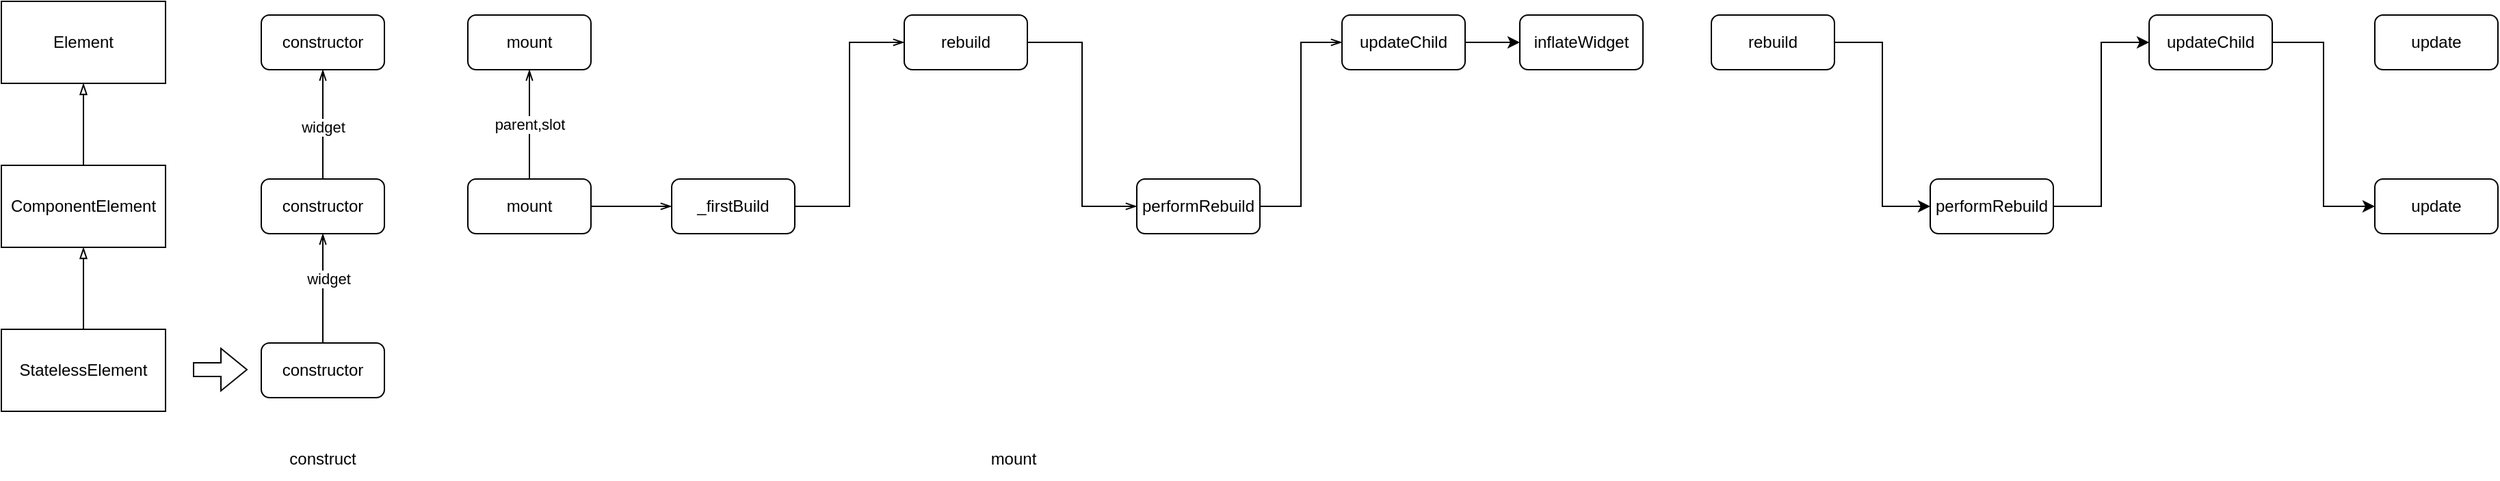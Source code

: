 <mxfile version="15.7.0" type="github">
  <diagram id="C5RBs43oDa-KdzZeNtuy" name="Page-1">
    <mxGraphModel dx="1298" dy="684" grid="1" gridSize="10" guides="1" tooltips="1" connect="1" arrows="1" fold="1" page="1" pageScale="1" pageWidth="1200" pageHeight="1600" math="0" shadow="0">
      <root>
        <mxCell id="WIyWlLk6GJQsqaUBKTNV-0" />
        <mxCell id="WIyWlLk6GJQsqaUBKTNV-1" parent="WIyWlLk6GJQsqaUBKTNV-0" />
        <mxCell id="9cUkJG0n4awL6qod9hBZ-3" style="edgeStyle=orthogonalEdgeStyle;rounded=0;orthogonalLoop=1;jettySize=auto;html=1;exitX=0.5;exitY=0;exitDx=0;exitDy=0;entryX=0.5;entryY=1;entryDx=0;entryDy=0;endArrow=blockThin;endFill=0;" parent="WIyWlLk6GJQsqaUBKTNV-1" source="9cUkJG0n4awL6qod9hBZ-0" target="9cUkJG0n4awL6qod9hBZ-1" edge="1">
          <mxGeometry relative="1" as="geometry" />
        </mxCell>
        <mxCell id="9cUkJG0n4awL6qod9hBZ-0" value="StatelessElement" style="rounded=0;whiteSpace=wrap;html=1;" parent="WIyWlLk6GJQsqaUBKTNV-1" vertex="1">
          <mxGeometry x="20" y="410" width="120" height="60" as="geometry" />
        </mxCell>
        <mxCell id="9cUkJG0n4awL6qod9hBZ-4" style="edgeStyle=orthogonalEdgeStyle;rounded=0;orthogonalLoop=1;jettySize=auto;html=1;exitX=0.5;exitY=0;exitDx=0;exitDy=0;entryX=0.5;entryY=1;entryDx=0;entryDy=0;endArrow=blockThin;endFill=0;" parent="WIyWlLk6GJQsqaUBKTNV-1" source="9cUkJG0n4awL6qod9hBZ-1" target="9cUkJG0n4awL6qod9hBZ-2" edge="1">
          <mxGeometry relative="1" as="geometry" />
        </mxCell>
        <mxCell id="9cUkJG0n4awL6qod9hBZ-1" value="ComponentElement" style="rounded=0;whiteSpace=wrap;html=1;" parent="WIyWlLk6GJQsqaUBKTNV-1" vertex="1">
          <mxGeometry x="20" y="290" width="120" height="60" as="geometry" />
        </mxCell>
        <mxCell id="9cUkJG0n4awL6qod9hBZ-2" value="Element" style="rounded=0;whiteSpace=wrap;html=1;" parent="WIyWlLk6GJQsqaUBKTNV-1" vertex="1">
          <mxGeometry x="20" y="170" width="120" height="60" as="geometry" />
        </mxCell>
        <mxCell id="9cUkJG0n4awL6qod9hBZ-5" value="construct" style="text;html=1;strokeColor=none;fillColor=none;align=center;verticalAlign=middle;whiteSpace=wrap;rounded=0;" parent="WIyWlLk6GJQsqaUBKTNV-1" vertex="1">
          <mxGeometry x="225" y="490" width="60" height="30" as="geometry" />
        </mxCell>
        <mxCell id="9cUkJG0n4awL6qod9hBZ-14" style="edgeStyle=orthogonalEdgeStyle;rounded=0;orthogonalLoop=1;jettySize=auto;html=1;exitX=0.5;exitY=0;exitDx=0;exitDy=0;entryX=0.5;entryY=1;entryDx=0;entryDy=0;endArrow=openThin;endFill=0;" parent="WIyWlLk6GJQsqaUBKTNV-1" source="9cUkJG0n4awL6qod9hBZ-11" target="9cUkJG0n4awL6qod9hBZ-12" edge="1">
          <mxGeometry relative="1" as="geometry" />
        </mxCell>
        <mxCell id="9cUkJG0n4awL6qod9hBZ-16" value="widget" style="edgeLabel;html=1;align=center;verticalAlign=middle;resizable=0;points=[];" parent="9cUkJG0n4awL6qod9hBZ-14" vertex="1" connectable="0">
          <mxGeometry x="0.175" y="-4" relative="1" as="geometry">
            <mxPoint as="offset" />
          </mxGeometry>
        </mxCell>
        <mxCell id="9cUkJG0n4awL6qod9hBZ-11" value="constructor" style="rounded=1;whiteSpace=wrap;html=1;" parent="WIyWlLk6GJQsqaUBKTNV-1" vertex="1">
          <mxGeometry x="210" y="420" width="90" height="40" as="geometry" />
        </mxCell>
        <mxCell id="9cUkJG0n4awL6qod9hBZ-15" style="edgeStyle=orthogonalEdgeStyle;rounded=0;orthogonalLoop=1;jettySize=auto;html=1;exitX=0.5;exitY=0;exitDx=0;exitDy=0;entryX=0.5;entryY=1;entryDx=0;entryDy=0;endArrow=openThin;endFill=0;" parent="WIyWlLk6GJQsqaUBKTNV-1" source="9cUkJG0n4awL6qod9hBZ-12" target="9cUkJG0n4awL6qod9hBZ-13" edge="1">
          <mxGeometry relative="1" as="geometry" />
        </mxCell>
        <mxCell id="9cUkJG0n4awL6qod9hBZ-17" value="widget" style="edgeLabel;html=1;align=center;verticalAlign=middle;resizable=0;points=[];" parent="9cUkJG0n4awL6qod9hBZ-15" vertex="1" connectable="0">
          <mxGeometry x="-0.05" relative="1" as="geometry">
            <mxPoint as="offset" />
          </mxGeometry>
        </mxCell>
        <mxCell id="9cUkJG0n4awL6qod9hBZ-12" value="constructor" style="rounded=1;whiteSpace=wrap;html=1;" parent="WIyWlLk6GJQsqaUBKTNV-1" vertex="1">
          <mxGeometry x="210" y="300" width="90" height="40" as="geometry" />
        </mxCell>
        <mxCell id="9cUkJG0n4awL6qod9hBZ-13" value="constructor" style="rounded=1;whiteSpace=wrap;html=1;" parent="WIyWlLk6GJQsqaUBKTNV-1" vertex="1">
          <mxGeometry x="210" y="180" width="90" height="40" as="geometry" />
        </mxCell>
        <mxCell id="9cUkJG0n4awL6qod9hBZ-21" style="edgeStyle=orthogonalEdgeStyle;rounded=0;orthogonalLoop=1;jettySize=auto;html=1;exitX=0.5;exitY=0;exitDx=0;exitDy=0;entryX=0.5;entryY=1;entryDx=0;entryDy=0;endArrow=openThin;endFill=0;" parent="WIyWlLk6GJQsqaUBKTNV-1" source="9cUkJG0n4awL6qod9hBZ-19" target="9cUkJG0n4awL6qod9hBZ-20" edge="1">
          <mxGeometry relative="1" as="geometry" />
        </mxCell>
        <mxCell id="9cUkJG0n4awL6qod9hBZ-22" value="parent,slot" style="edgeLabel;html=1;align=center;verticalAlign=middle;resizable=0;points=[];" parent="9cUkJG0n4awL6qod9hBZ-21" vertex="1" connectable="0">
          <mxGeometry relative="1" as="geometry">
            <mxPoint as="offset" />
          </mxGeometry>
        </mxCell>
        <mxCell id="9cUkJG0n4awL6qod9hBZ-34" style="edgeStyle=orthogonalEdgeStyle;rounded=0;orthogonalLoop=1;jettySize=auto;html=1;exitX=1;exitY=0.5;exitDx=0;exitDy=0;entryX=0;entryY=0.5;entryDx=0;entryDy=0;endArrow=openThin;endFill=0;" parent="WIyWlLk6GJQsqaUBKTNV-1" source="9cUkJG0n4awL6qod9hBZ-19" target="9cUkJG0n4awL6qod9hBZ-27" edge="1">
          <mxGeometry relative="1" as="geometry" />
        </mxCell>
        <mxCell id="9cUkJG0n4awL6qod9hBZ-19" value="mount" style="rounded=1;whiteSpace=wrap;html=1;" parent="WIyWlLk6GJQsqaUBKTNV-1" vertex="1">
          <mxGeometry x="361" y="300" width="90" height="40" as="geometry" />
        </mxCell>
        <mxCell id="9cUkJG0n4awL6qod9hBZ-20" value="mount" style="rounded=1;whiteSpace=wrap;html=1;" parent="WIyWlLk6GJQsqaUBKTNV-1" vertex="1">
          <mxGeometry x="361" y="180" width="90" height="40" as="geometry" />
        </mxCell>
        <mxCell id="9cUkJG0n4awL6qod9hBZ-25" value="" style="shape=flexArrow;endArrow=classic;html=1;rounded=0;" parent="WIyWlLk6GJQsqaUBKTNV-1" edge="1">
          <mxGeometry width="50" height="50" relative="1" as="geometry">
            <mxPoint x="160" y="439.5" as="sourcePoint" />
            <mxPoint x="200" y="439.5" as="targetPoint" />
          </mxGeometry>
        </mxCell>
        <mxCell id="9cUkJG0n4awL6qod9hBZ-29" style="edgeStyle=orthogonalEdgeStyle;rounded=0;orthogonalLoop=1;jettySize=auto;html=1;exitX=1;exitY=0.5;exitDx=0;exitDy=0;entryX=0;entryY=0.5;entryDx=0;entryDy=0;endArrow=openThin;endFill=0;" parent="WIyWlLk6GJQsqaUBKTNV-1" source="9cUkJG0n4awL6qod9hBZ-27" target="9cUkJG0n4awL6qod9hBZ-28" edge="1">
          <mxGeometry relative="1" as="geometry" />
        </mxCell>
        <mxCell id="9cUkJG0n4awL6qod9hBZ-27" value="_firstBuild" style="rounded=1;whiteSpace=wrap;html=1;" parent="WIyWlLk6GJQsqaUBKTNV-1" vertex="1">
          <mxGeometry x="510" y="300" width="90" height="40" as="geometry" />
        </mxCell>
        <mxCell id="9cUkJG0n4awL6qod9hBZ-31" style="edgeStyle=orthogonalEdgeStyle;rounded=0;orthogonalLoop=1;jettySize=auto;html=1;exitX=1;exitY=0.5;exitDx=0;exitDy=0;entryX=0;entryY=0.5;entryDx=0;entryDy=0;endArrow=openThin;endFill=0;" parent="WIyWlLk6GJQsqaUBKTNV-1" source="9cUkJG0n4awL6qod9hBZ-28" target="9cUkJG0n4awL6qod9hBZ-30" edge="1">
          <mxGeometry relative="1" as="geometry" />
        </mxCell>
        <mxCell id="9cUkJG0n4awL6qod9hBZ-28" value="rebuild" style="rounded=1;whiteSpace=wrap;html=1;" parent="WIyWlLk6GJQsqaUBKTNV-1" vertex="1">
          <mxGeometry x="680" y="180" width="90" height="40" as="geometry" />
        </mxCell>
        <mxCell id="9cUkJG0n4awL6qod9hBZ-33" style="edgeStyle=orthogonalEdgeStyle;rounded=0;orthogonalLoop=1;jettySize=auto;html=1;exitX=1;exitY=0.5;exitDx=0;exitDy=0;entryX=0;entryY=0.5;entryDx=0;entryDy=0;endArrow=openThin;endFill=0;" parent="WIyWlLk6GJQsqaUBKTNV-1" source="9cUkJG0n4awL6qod9hBZ-30" target="9cUkJG0n4awL6qod9hBZ-32" edge="1">
          <mxGeometry relative="1" as="geometry" />
        </mxCell>
        <mxCell id="9cUkJG0n4awL6qod9hBZ-30" value="performRebuild" style="rounded=1;whiteSpace=wrap;html=1;" parent="WIyWlLk6GJQsqaUBKTNV-1" vertex="1">
          <mxGeometry x="850" y="300" width="90" height="40" as="geometry" />
        </mxCell>
        <mxCell id="mk55wQE1P58tn3SGSSxu-1" style="edgeStyle=orthogonalEdgeStyle;rounded=0;orthogonalLoop=1;jettySize=auto;html=1;exitX=1;exitY=0.5;exitDx=0;exitDy=0;entryX=0;entryY=0.5;entryDx=0;entryDy=0;" edge="1" parent="WIyWlLk6GJQsqaUBKTNV-1" source="9cUkJG0n4awL6qod9hBZ-32" target="mk55wQE1P58tn3SGSSxu-0">
          <mxGeometry relative="1" as="geometry" />
        </mxCell>
        <mxCell id="9cUkJG0n4awL6qod9hBZ-32" value="updateChild" style="rounded=1;whiteSpace=wrap;html=1;" parent="WIyWlLk6GJQsqaUBKTNV-1" vertex="1">
          <mxGeometry x="1000" y="180" width="90" height="40" as="geometry" />
        </mxCell>
        <mxCell id="9cUkJG0n4awL6qod9hBZ-35" value="mount" style="text;html=1;strokeColor=none;fillColor=none;align=center;verticalAlign=middle;whiteSpace=wrap;rounded=0;" parent="WIyWlLk6GJQsqaUBKTNV-1" vertex="1">
          <mxGeometry x="730" y="490" width="60" height="30" as="geometry" />
        </mxCell>
        <mxCell id="mk55wQE1P58tn3SGSSxu-0" value="inflateWidget" style="rounded=1;whiteSpace=wrap;html=1;" vertex="1" parent="WIyWlLk6GJQsqaUBKTNV-1">
          <mxGeometry x="1130" y="180" width="90" height="40" as="geometry" />
        </mxCell>
        <mxCell id="mk55wQE1P58tn3SGSSxu-5" style="edgeStyle=orthogonalEdgeStyle;rounded=0;orthogonalLoop=1;jettySize=auto;html=1;exitX=1;exitY=0.5;exitDx=0;exitDy=0;entryX=0;entryY=0.5;entryDx=0;entryDy=0;" edge="1" parent="WIyWlLk6GJQsqaUBKTNV-1" source="mk55wQE1P58tn3SGSSxu-2" target="mk55wQE1P58tn3SGSSxu-3">
          <mxGeometry relative="1" as="geometry" />
        </mxCell>
        <mxCell id="mk55wQE1P58tn3SGSSxu-2" value="rebuild" style="rounded=1;whiteSpace=wrap;html=1;" vertex="1" parent="WIyWlLk6GJQsqaUBKTNV-1">
          <mxGeometry x="1270" y="180" width="90" height="40" as="geometry" />
        </mxCell>
        <mxCell id="mk55wQE1P58tn3SGSSxu-6" style="edgeStyle=orthogonalEdgeStyle;rounded=0;orthogonalLoop=1;jettySize=auto;html=1;exitX=1;exitY=0.5;exitDx=0;exitDy=0;entryX=0;entryY=0.5;entryDx=0;entryDy=0;" edge="1" parent="WIyWlLk6GJQsqaUBKTNV-1" source="mk55wQE1P58tn3SGSSxu-3" target="mk55wQE1P58tn3SGSSxu-4">
          <mxGeometry relative="1" as="geometry" />
        </mxCell>
        <mxCell id="mk55wQE1P58tn3SGSSxu-3" value="performRebuild" style="rounded=1;whiteSpace=wrap;html=1;" vertex="1" parent="WIyWlLk6GJQsqaUBKTNV-1">
          <mxGeometry x="1430" y="300" width="90" height="40" as="geometry" />
        </mxCell>
        <mxCell id="mk55wQE1P58tn3SGSSxu-8" style="edgeStyle=orthogonalEdgeStyle;rounded=0;orthogonalLoop=1;jettySize=auto;html=1;exitX=1;exitY=0.5;exitDx=0;exitDy=0;entryX=0;entryY=0.5;entryDx=0;entryDy=0;" edge="1" parent="WIyWlLk6GJQsqaUBKTNV-1" source="mk55wQE1P58tn3SGSSxu-4" target="mk55wQE1P58tn3SGSSxu-7">
          <mxGeometry relative="1" as="geometry" />
        </mxCell>
        <mxCell id="mk55wQE1P58tn3SGSSxu-4" value="updateChild" style="rounded=1;whiteSpace=wrap;html=1;" vertex="1" parent="WIyWlLk6GJQsqaUBKTNV-1">
          <mxGeometry x="1590" y="180" width="90" height="40" as="geometry" />
        </mxCell>
        <mxCell id="mk55wQE1P58tn3SGSSxu-7" value="update" style="rounded=1;whiteSpace=wrap;html=1;" vertex="1" parent="WIyWlLk6GJQsqaUBKTNV-1">
          <mxGeometry x="1755" y="300" width="90" height="40" as="geometry" />
        </mxCell>
        <mxCell id="mk55wQE1P58tn3SGSSxu-9" value="update" style="rounded=1;whiteSpace=wrap;html=1;" vertex="1" parent="WIyWlLk6GJQsqaUBKTNV-1">
          <mxGeometry x="1755" y="180" width="90" height="40" as="geometry" />
        </mxCell>
      </root>
    </mxGraphModel>
  </diagram>
</mxfile>
